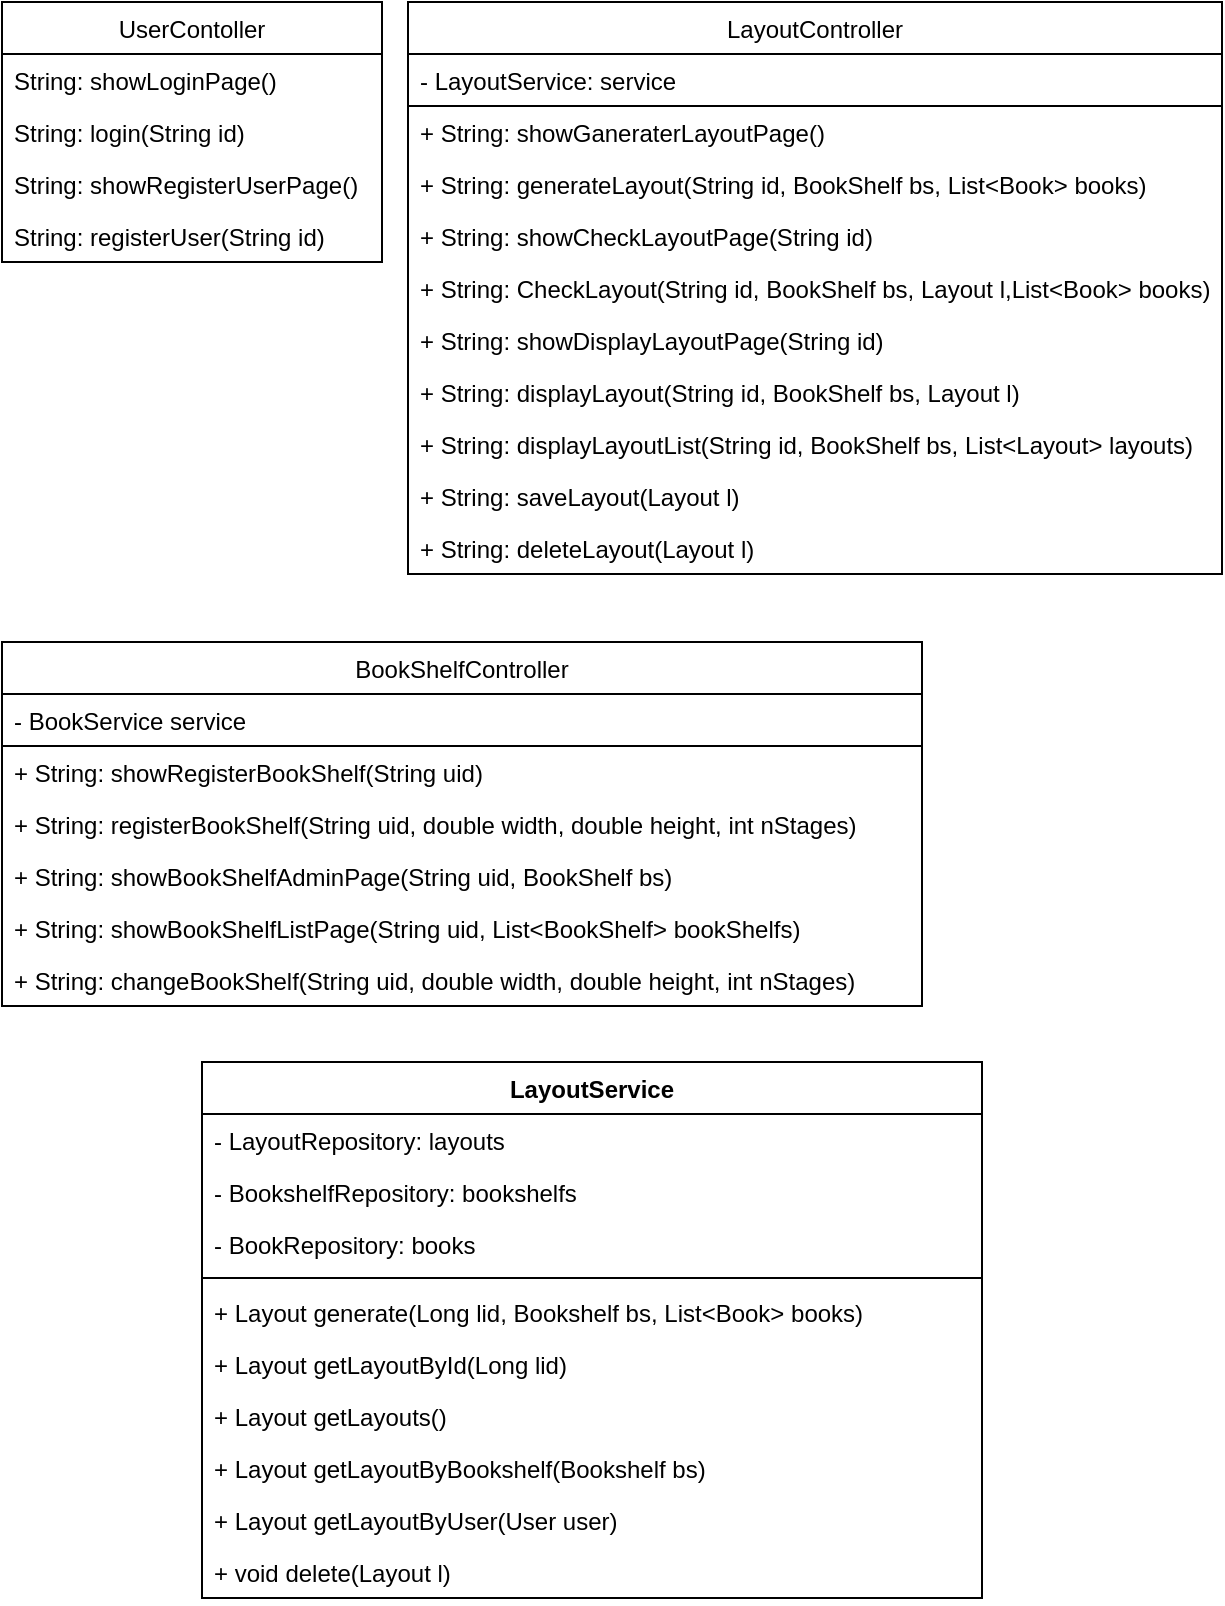 <mxfile version="12.2.4" pages="1"><diagram id="POWhUpDtH--zD2iP_lzC" name="Page-1"><mxGraphModel dx="746" dy="433" grid="1" gridSize="10" guides="1" tooltips="1" connect="1" arrows="1" fold="1" page="1" pageScale="1" pageWidth="827" pageHeight="1169" math="0" shadow="0"><root><mxCell id="0"/><mxCell id="1" parent="0"/><mxCell id="8" value="UserContoller" style="swimlane;fontStyle=0;childLayout=stackLayout;horizontal=1;startSize=26;fillColor=none;horizontalStack=0;resizeParent=1;resizeParentMax=0;resizeLast=0;collapsible=1;marginBottom=0;" parent="1" vertex="1"><mxGeometry x="20" y="20" width="190" height="130" as="geometry"/></mxCell><mxCell id="9" value="String: showLoginPage()" style="text;strokeColor=none;fillColor=none;align=left;verticalAlign=top;spacingLeft=4;spacingRight=4;overflow=hidden;rotatable=0;points=[[0,0.5],[1,0.5]];portConstraint=eastwest;" parent="8" vertex="1"><mxGeometry y="26" width="190" height="26" as="geometry"/></mxCell><mxCell id="10" value="String: login(String id)" style="text;strokeColor=none;fillColor=none;align=left;verticalAlign=top;spacingLeft=4;spacingRight=4;overflow=hidden;rotatable=0;points=[[0,0.5],[1,0.5]];portConstraint=eastwest;" parent="8" vertex="1"><mxGeometry y="52" width="190" height="26" as="geometry"/></mxCell><mxCell id="11" value="String: showRegisterUserPage()" style="text;strokeColor=none;fillColor=none;align=left;verticalAlign=top;spacingLeft=4;spacingRight=4;overflow=hidden;rotatable=0;points=[[0,0.5],[1,0.5]];portConstraint=eastwest;" parent="8" vertex="1"><mxGeometry y="78" width="190" height="26" as="geometry"/></mxCell><mxCell id="12" value="String: registerUser(String id)" style="text;strokeColor=none;fillColor=none;align=left;verticalAlign=top;spacingLeft=4;spacingRight=4;overflow=hidden;rotatable=0;points=[[0,0.5],[1,0.5]];portConstraint=eastwest;" parent="8" vertex="1"><mxGeometry y="104" width="190" height="26" as="geometry"/></mxCell><mxCell id="13" value="LayoutController" style="swimlane;fontStyle=0;childLayout=stackLayout;horizontal=1;startSize=26;fillColor=none;horizontalStack=0;resizeParent=1;resizeParentMax=0;resizeLast=0;collapsible=1;marginBottom=0;" parent="1" vertex="1"><mxGeometry x="223" y="20" width="407" height="286" as="geometry"/></mxCell><mxCell id="30" value="- LayoutService: service" style="text;strokeColor=#000000;fillColor=none;align=left;verticalAlign=top;spacingLeft=4;spacingRight=4;overflow=hidden;rotatable=0;points=[[0,0.5],[1,0.5]];portConstraint=eastwest;" parent="13" vertex="1"><mxGeometry y="26" width="407" height="26" as="geometry"/></mxCell><mxCell id="14" value="+ String: showGaneraterLayoutPage()" style="text;strokeColor=none;fillColor=none;align=left;verticalAlign=top;spacingLeft=4;spacingRight=4;overflow=hidden;rotatable=0;points=[[0,0.5],[1,0.5]];portConstraint=eastwest;" parent="13" vertex="1"><mxGeometry y="52" width="407" height="26" as="geometry"/></mxCell><mxCell id="15" value="+ String: generateLayout(String id, BookShelf bs, List&lt;Book&gt; books)" style="text;strokeColor=none;fillColor=none;align=left;verticalAlign=top;spacingLeft=4;spacingRight=4;overflow=hidden;rotatable=0;points=[[0,0.5],[1,0.5]];portConstraint=eastwest;" parent="13" vertex="1"><mxGeometry y="78" width="407" height="26" as="geometry"/></mxCell><mxCell id="16" value="+ String: showCheckLayoutPage(String id)" style="text;strokeColor=none;fillColor=none;align=left;verticalAlign=top;spacingLeft=4;spacingRight=4;overflow=hidden;rotatable=0;points=[[0,0.5],[1,0.5]];portConstraint=eastwest;" parent="13" vertex="1"><mxGeometry y="104" width="407" height="26" as="geometry"/></mxCell><mxCell id="17" value="+ String: CheckLayout(String id, BookShelf bs, Layout l,List&lt;Book&gt; books)" style="text;strokeColor=none;fillColor=none;align=left;verticalAlign=top;spacingLeft=4;spacingRight=4;overflow=hidden;rotatable=0;points=[[0,0.5],[1,0.5]];portConstraint=eastwest;" parent="13" vertex="1"><mxGeometry y="130" width="407" height="26" as="geometry"/></mxCell><mxCell id="18" value="+ String: showDisplayLayoutPage(String id)" style="text;strokeColor=none;fillColor=none;align=left;verticalAlign=top;spacingLeft=4;spacingRight=4;overflow=hidden;rotatable=0;points=[[0,0.5],[1,0.5]];portConstraint=eastwest;" parent="13" vertex="1"><mxGeometry y="156" width="407" height="26" as="geometry"/></mxCell><mxCell id="19" value="+ String: displayLayout(String id, BookShelf bs, Layout l)" style="text;strokeColor=none;fillColor=none;align=left;verticalAlign=top;spacingLeft=4;spacingRight=4;overflow=hidden;rotatable=0;points=[[0,0.5],[1,0.5]];portConstraint=eastwest;" parent="13" vertex="1"><mxGeometry y="182" width="407" height="26" as="geometry"/></mxCell><mxCell id="29" value="+ String: displayLayoutList(String id, BookShelf bs, List&lt;Layout&gt; layouts)" style="text;strokeColor=none;fillColor=none;align=left;verticalAlign=top;spacingLeft=4;spacingRight=4;overflow=hidden;rotatable=0;points=[[0,0.5],[1,0.5]];portConstraint=eastwest;" parent="13" vertex="1"><mxGeometry y="208" width="407" height="26" as="geometry"/></mxCell><mxCell id="20" value="+ String: saveLayout(Layout l)" style="text;strokeColor=none;fillColor=none;align=left;verticalAlign=top;spacingLeft=4;spacingRight=4;overflow=hidden;rotatable=0;points=[[0,0.5],[1,0.5]];portConstraint=eastwest;" parent="13" vertex="1"><mxGeometry y="234" width="407" height="26" as="geometry"/></mxCell><mxCell id="21" value="+ String: deleteLayout(Layout l)" style="text;strokeColor=none;fillColor=none;align=left;verticalAlign=top;spacingLeft=4;spacingRight=4;overflow=hidden;rotatable=0;points=[[0,0.5],[1,0.5]];portConstraint=eastwest;" parent="13" vertex="1"><mxGeometry y="260" width="407" height="26" as="geometry"/></mxCell><mxCell id="22" value="BookShelfController" style="swimlane;fontStyle=0;childLayout=stackLayout;horizontal=1;startSize=26;fillColor=none;horizontalStack=0;resizeParent=1;resizeParentMax=0;resizeLast=0;collapsible=1;marginBottom=0;" parent="1" vertex="1"><mxGeometry x="20" y="340" width="460" height="182" as="geometry"/></mxCell><mxCell id="23" value="- BookService service" style="text;strokeColor=#000000;fillColor=none;align=left;verticalAlign=top;spacingLeft=4;spacingRight=4;overflow=hidden;rotatable=0;points=[[0,0.5],[1,0.5]];portConstraint=eastwest;" parent="22" vertex="1"><mxGeometry y="26" width="460" height="26" as="geometry"/></mxCell><mxCell id="27" value="+ String: showRegisterBookShelf(String uid)" style="text;strokeColor=none;fillColor=none;align=left;verticalAlign=top;spacingLeft=4;spacingRight=4;overflow=hidden;rotatable=0;points=[[0,0.5],[1,0.5]];portConstraint=eastwest;" parent="22" vertex="1"><mxGeometry y="52" width="460" height="26" as="geometry"/></mxCell><mxCell id="24" value="+ String: registerBookShelf(String uid, double width, double height, int nStages)" style="text;strokeColor=none;fillColor=none;align=left;verticalAlign=top;spacingLeft=4;spacingRight=4;overflow=hidden;rotatable=0;points=[[0,0.5],[1,0.5]];portConstraint=eastwest;" parent="22" vertex="1"><mxGeometry y="78" width="460" height="26" as="geometry"/></mxCell><mxCell id="25" value="+ String: showBookShelfAdminPage(String uid, BookShelf bs)" style="text;strokeColor=none;fillColor=none;align=left;verticalAlign=top;spacingLeft=4;spacingRight=4;overflow=hidden;rotatable=0;points=[[0,0.5],[1,0.5]];portConstraint=eastwest;" parent="22" vertex="1"><mxGeometry y="104" width="460" height="26" as="geometry"/></mxCell><mxCell id="31" value="+ String: showBookShelfListPage(String uid, List&lt;BookShelf&gt; bookShelfs)" style="text;strokeColor=none;fillColor=none;align=left;verticalAlign=top;spacingLeft=4;spacingRight=4;overflow=hidden;rotatable=0;points=[[0,0.5],[1,0.5]];portConstraint=eastwest;" parent="22" vertex="1"><mxGeometry y="130" width="460" height="26" as="geometry"/></mxCell><mxCell id="26" value="+ String: changeBookShelf(String uid, double width, double height, int nStages)" style="text;strokeColor=none;fillColor=none;align=left;verticalAlign=top;spacingLeft=4;spacingRight=4;overflow=hidden;rotatable=0;points=[[0,0.5],[1,0.5]];portConstraint=eastwest;" parent="22" vertex="1"><mxGeometry y="156" width="460" height="26" as="geometry"/></mxCell><mxCell id="33" value="LayoutService" style="swimlane;fontStyle=1;align=center;verticalAlign=top;childLayout=stackLayout;horizontal=1;startSize=26;horizontalStack=0;resizeParent=1;resizeParentMax=0;resizeLast=0;collapsible=1;marginBottom=0;strokeColor=#000000;" parent="1" vertex="1"><mxGeometry x="120" y="550" width="390" height="268" as="geometry"/></mxCell><mxCell id="34" value="- LayoutRepository: layouts" style="text;strokeColor=none;fillColor=none;align=left;verticalAlign=top;spacingLeft=4;spacingRight=4;overflow=hidden;rotatable=0;points=[[0,0.5],[1,0.5]];portConstraint=eastwest;" parent="33" vertex="1"><mxGeometry y="26" width="390" height="26" as="geometry"/></mxCell><mxCell id="37" value="- BookshelfRepository: bookshelfs" style="text;strokeColor=none;fillColor=none;align=left;verticalAlign=top;spacingLeft=4;spacingRight=4;overflow=hidden;rotatable=0;points=[[0,0.5],[1,0.5]];portConstraint=eastwest;" parent="33" vertex="1"><mxGeometry y="52" width="390" height="26" as="geometry"/></mxCell><mxCell id="38" value="- BookRepository: books" style="text;strokeColor=none;fillColor=none;align=left;verticalAlign=top;spacingLeft=4;spacingRight=4;overflow=hidden;rotatable=0;points=[[0,0.5],[1,0.5]];portConstraint=eastwest;" parent="33" vertex="1"><mxGeometry y="78" width="390" height="26" as="geometry"/></mxCell><mxCell id="35" value="" style="line;strokeWidth=1;fillColor=none;align=left;verticalAlign=middle;spacingTop=-1;spacingLeft=3;spacingRight=3;rotatable=0;labelPosition=right;points=[];portConstraint=eastwest;" parent="33" vertex="1"><mxGeometry y="104" width="390" height="8" as="geometry"/></mxCell><mxCell id="36" value="+ Layout generate(Long lid, Bookshelf bs, List&lt;Book&gt; books)" style="text;strokeColor=none;fillColor=none;align=left;verticalAlign=top;spacingLeft=4;spacingRight=4;overflow=hidden;rotatable=0;points=[[0,0.5],[1,0.5]];portConstraint=eastwest;" parent="33" vertex="1"><mxGeometry y="112" width="390" height="26" as="geometry"/></mxCell><mxCell id="40" value="+ Layout getLayoutById(Long lid)" style="text;strokeColor=none;fillColor=none;align=left;verticalAlign=top;spacingLeft=4;spacingRight=4;overflow=hidden;rotatable=0;points=[[0,0.5],[1,0.5]];portConstraint=eastwest;" parent="33" vertex="1"><mxGeometry y="138" width="390" height="26" as="geometry"/></mxCell><mxCell id="41" value="+ Layout getLayouts()" style="text;strokeColor=none;fillColor=none;align=left;verticalAlign=top;spacingLeft=4;spacingRight=4;overflow=hidden;rotatable=0;points=[[0,0.5],[1,0.5]];portConstraint=eastwest;" parent="33" vertex="1"><mxGeometry y="164" width="390" height="26" as="geometry"/></mxCell><mxCell id="42" value="+ Layout getLayoutByBookshelf(Bookshelf bs)" style="text;strokeColor=none;fillColor=none;align=left;verticalAlign=top;spacingLeft=4;spacingRight=4;overflow=hidden;rotatable=0;points=[[0,0.5],[1,0.5]];portConstraint=eastwest;" parent="33" vertex="1"><mxGeometry y="190" width="390" height="26" as="geometry"/></mxCell><mxCell id="43" value="+ Layout getLayoutByUser(User user)" style="text;strokeColor=none;fillColor=none;align=left;verticalAlign=top;spacingLeft=4;spacingRight=4;overflow=hidden;rotatable=0;points=[[0,0.5],[1,0.5]];portConstraint=eastwest;" parent="33" vertex="1"><mxGeometry y="216" width="390" height="26" as="geometry"/></mxCell><mxCell id="44" value="+ void delete(Layout l)" style="text;strokeColor=none;fillColor=none;align=left;verticalAlign=top;spacingLeft=4;spacingRight=4;overflow=hidden;rotatable=0;points=[[0,0.5],[1,0.5]];portConstraint=eastwest;" parent="33" vertex="1"><mxGeometry y="242" width="390" height="26" as="geometry"/></mxCell></root></mxGraphModel></diagram></mxfile>